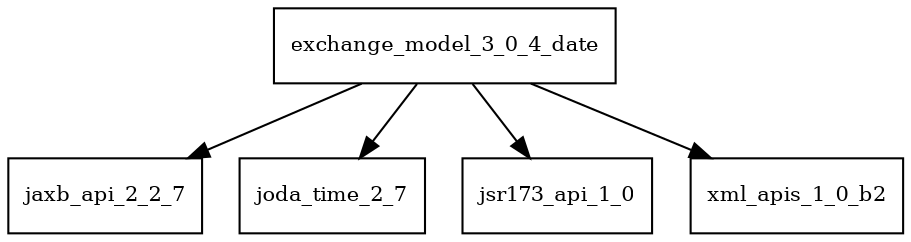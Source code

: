 digraph exchange_model_3_0_4_date_dependencies {
  node [shape = box, fontsize=10.0];
  exchange_model_3_0_4_date -> jaxb_api_2_2_7;
  exchange_model_3_0_4_date -> joda_time_2_7;
  exchange_model_3_0_4_date -> jsr173_api_1_0;
  exchange_model_3_0_4_date -> xml_apis_1_0_b2;
}
